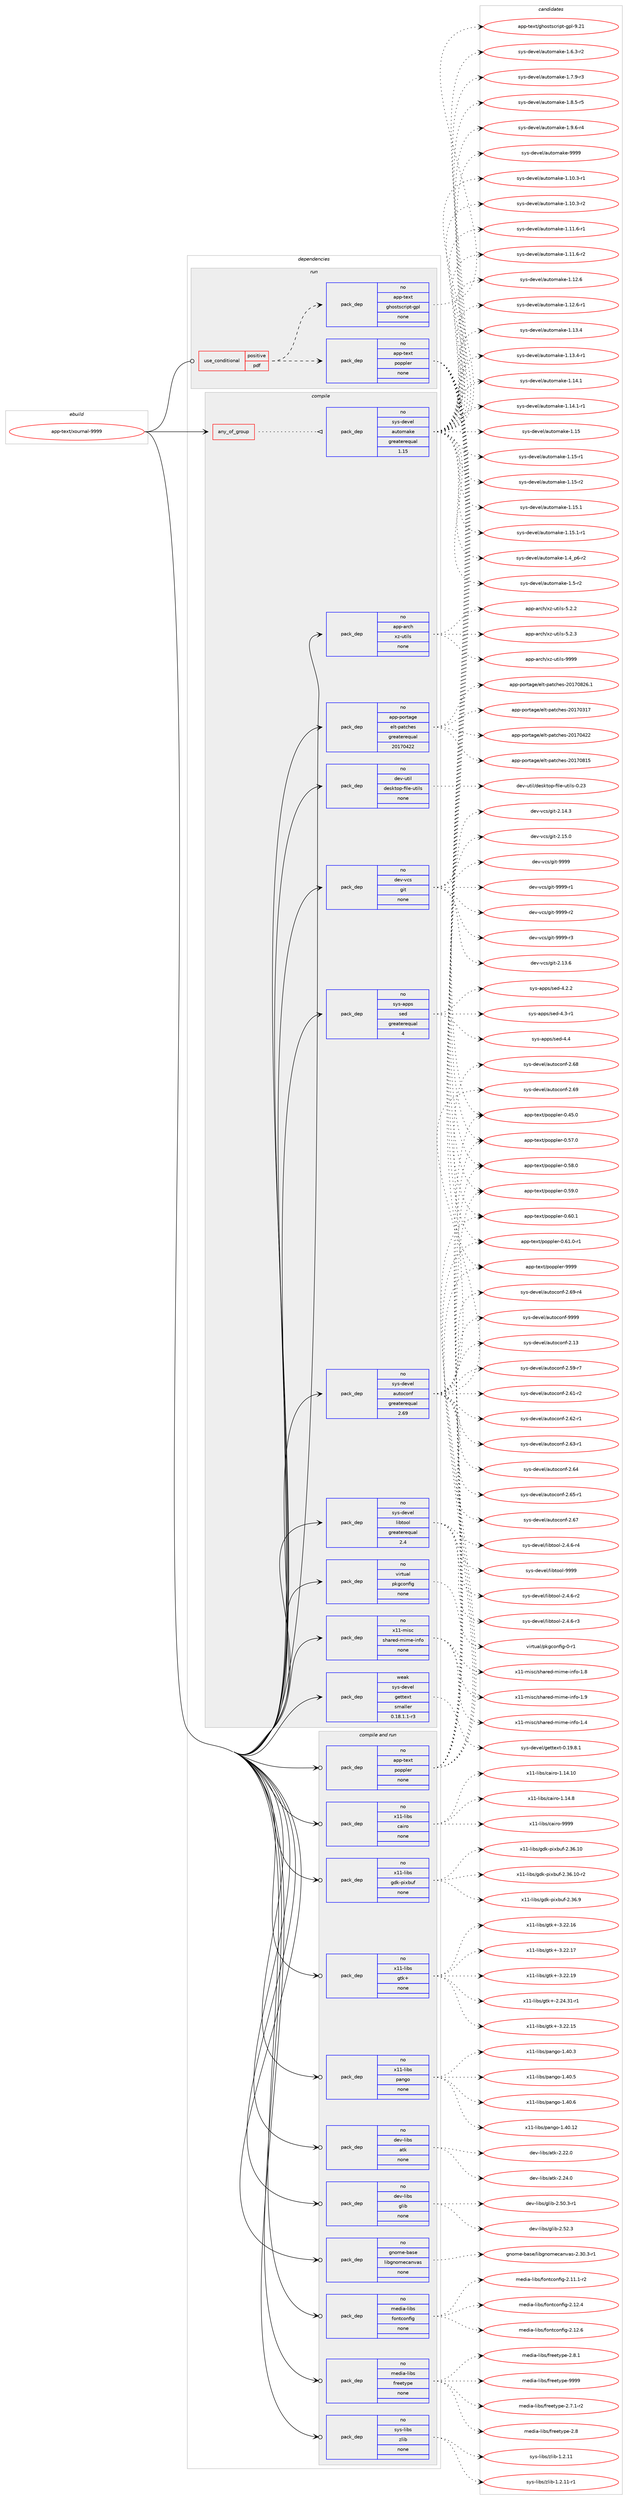 digraph prolog {

# *************
# Graph options
# *************

newrank=true;
concentrate=true;
compound=true;
graph [rankdir=LR,fontname=Helvetica,fontsize=10,ranksep=1.5];#, ranksep=2.5, nodesep=0.2];
edge  [arrowhead=vee];
node  [fontname=Helvetica,fontsize=10];

# **********
# The ebuild
# **********

subgraph cluster_leftcol {
color=gray;
rank=same;
label=<<i>ebuild</i>>;
id [label="app-text/xournal-9999", color=red, width=4, href="../app-text/xournal-9999.svg"];
}

# ****************
# The dependencies
# ****************

subgraph cluster_midcol {
color=gray;
label=<<i>dependencies</i>>;
subgraph cluster_compile {
fillcolor="#eeeeee";
style=filled;
label=<<i>compile</i>>;
subgraph any1130 {
dependency62411 [label=<<TABLE BORDER="0" CELLBORDER="1" CELLSPACING="0" CELLPADDING="4"><TR><TD CELLPADDING="10">any_of_group</TD></TR></TABLE>>, shape=none, color=red];subgraph pack45612 {
dependency62412 [label=<<TABLE BORDER="0" CELLBORDER="1" CELLSPACING="0" CELLPADDING="4" WIDTH="220"><TR><TD ROWSPAN="6" CELLPADDING="30">pack_dep</TD></TR><TR><TD WIDTH="110">no</TD></TR><TR><TD>sys-devel</TD></TR><TR><TD>automake</TD></TR><TR><TD>greaterequal</TD></TR><TR><TD>1.15</TD></TR></TABLE>>, shape=none, color=blue];
}
dependency62411:e -> dependency62412:w [weight=20,style="dotted",arrowhead="oinv"];
}
id:e -> dependency62411:w [weight=20,style="solid",arrowhead="vee"];
subgraph pack45613 {
dependency62413 [label=<<TABLE BORDER="0" CELLBORDER="1" CELLSPACING="0" CELLPADDING="4" WIDTH="220"><TR><TD ROWSPAN="6" CELLPADDING="30">pack_dep</TD></TR><TR><TD WIDTH="110">no</TD></TR><TR><TD>app-arch</TD></TR><TR><TD>xz-utils</TD></TR><TR><TD>none</TD></TR><TR><TD></TD></TR></TABLE>>, shape=none, color=blue];
}
id:e -> dependency62413:w [weight=20,style="solid",arrowhead="vee"];
subgraph pack45614 {
dependency62414 [label=<<TABLE BORDER="0" CELLBORDER="1" CELLSPACING="0" CELLPADDING="4" WIDTH="220"><TR><TD ROWSPAN="6" CELLPADDING="30">pack_dep</TD></TR><TR><TD WIDTH="110">no</TD></TR><TR><TD>app-portage</TD></TR><TR><TD>elt-patches</TD></TR><TR><TD>greaterequal</TD></TR><TR><TD>20170422</TD></TR></TABLE>>, shape=none, color=blue];
}
id:e -> dependency62414:w [weight=20,style="solid",arrowhead="vee"];
subgraph pack45615 {
dependency62415 [label=<<TABLE BORDER="0" CELLBORDER="1" CELLSPACING="0" CELLPADDING="4" WIDTH="220"><TR><TD ROWSPAN="6" CELLPADDING="30">pack_dep</TD></TR><TR><TD WIDTH="110">no</TD></TR><TR><TD>dev-util</TD></TR><TR><TD>desktop-file-utils</TD></TR><TR><TD>none</TD></TR><TR><TD></TD></TR></TABLE>>, shape=none, color=blue];
}
id:e -> dependency62415:w [weight=20,style="solid",arrowhead="vee"];
subgraph pack45616 {
dependency62416 [label=<<TABLE BORDER="0" CELLBORDER="1" CELLSPACING="0" CELLPADDING="4" WIDTH="220"><TR><TD ROWSPAN="6" CELLPADDING="30">pack_dep</TD></TR><TR><TD WIDTH="110">no</TD></TR><TR><TD>dev-vcs</TD></TR><TR><TD>git</TD></TR><TR><TD>none</TD></TR><TR><TD></TD></TR></TABLE>>, shape=none, color=blue];
}
id:e -> dependency62416:w [weight=20,style="solid",arrowhead="vee"];
subgraph pack45617 {
dependency62417 [label=<<TABLE BORDER="0" CELLBORDER="1" CELLSPACING="0" CELLPADDING="4" WIDTH="220"><TR><TD ROWSPAN="6" CELLPADDING="30">pack_dep</TD></TR><TR><TD WIDTH="110">no</TD></TR><TR><TD>sys-apps</TD></TR><TR><TD>sed</TD></TR><TR><TD>greaterequal</TD></TR><TR><TD>4</TD></TR></TABLE>>, shape=none, color=blue];
}
id:e -> dependency62417:w [weight=20,style="solid",arrowhead="vee"];
subgraph pack45618 {
dependency62418 [label=<<TABLE BORDER="0" CELLBORDER="1" CELLSPACING="0" CELLPADDING="4" WIDTH="220"><TR><TD ROWSPAN="6" CELLPADDING="30">pack_dep</TD></TR><TR><TD WIDTH="110">no</TD></TR><TR><TD>sys-devel</TD></TR><TR><TD>autoconf</TD></TR><TR><TD>greaterequal</TD></TR><TR><TD>2.69</TD></TR></TABLE>>, shape=none, color=blue];
}
id:e -> dependency62418:w [weight=20,style="solid",arrowhead="vee"];
subgraph pack45619 {
dependency62419 [label=<<TABLE BORDER="0" CELLBORDER="1" CELLSPACING="0" CELLPADDING="4" WIDTH="220"><TR><TD ROWSPAN="6" CELLPADDING="30">pack_dep</TD></TR><TR><TD WIDTH="110">no</TD></TR><TR><TD>sys-devel</TD></TR><TR><TD>libtool</TD></TR><TR><TD>greaterequal</TD></TR><TR><TD>2.4</TD></TR></TABLE>>, shape=none, color=blue];
}
id:e -> dependency62419:w [weight=20,style="solid",arrowhead="vee"];
subgraph pack45620 {
dependency62420 [label=<<TABLE BORDER="0" CELLBORDER="1" CELLSPACING="0" CELLPADDING="4" WIDTH="220"><TR><TD ROWSPAN="6" CELLPADDING="30">pack_dep</TD></TR><TR><TD WIDTH="110">no</TD></TR><TR><TD>virtual</TD></TR><TR><TD>pkgconfig</TD></TR><TR><TD>none</TD></TR><TR><TD></TD></TR></TABLE>>, shape=none, color=blue];
}
id:e -> dependency62420:w [weight=20,style="solid",arrowhead="vee"];
subgraph pack45621 {
dependency62421 [label=<<TABLE BORDER="0" CELLBORDER="1" CELLSPACING="0" CELLPADDING="4" WIDTH="220"><TR><TD ROWSPAN="6" CELLPADDING="30">pack_dep</TD></TR><TR><TD WIDTH="110">no</TD></TR><TR><TD>x11-misc</TD></TR><TR><TD>shared-mime-info</TD></TR><TR><TD>none</TD></TR><TR><TD></TD></TR></TABLE>>, shape=none, color=blue];
}
id:e -> dependency62421:w [weight=20,style="solid",arrowhead="vee"];
subgraph pack45622 {
dependency62422 [label=<<TABLE BORDER="0" CELLBORDER="1" CELLSPACING="0" CELLPADDING="4" WIDTH="220"><TR><TD ROWSPAN="6" CELLPADDING="30">pack_dep</TD></TR><TR><TD WIDTH="110">weak</TD></TR><TR><TD>sys-devel</TD></TR><TR><TD>gettext</TD></TR><TR><TD>smaller</TD></TR><TR><TD>0.18.1.1-r3</TD></TR></TABLE>>, shape=none, color=blue];
}
id:e -> dependency62422:w [weight=20,style="solid",arrowhead="vee"];
}
subgraph cluster_compileandrun {
fillcolor="#eeeeee";
style=filled;
label=<<i>compile and run</i>>;
subgraph pack45623 {
dependency62423 [label=<<TABLE BORDER="0" CELLBORDER="1" CELLSPACING="0" CELLPADDING="4" WIDTH="220"><TR><TD ROWSPAN="6" CELLPADDING="30">pack_dep</TD></TR><TR><TD WIDTH="110">no</TD></TR><TR><TD>app-text</TD></TR><TR><TD>poppler</TD></TR><TR><TD>none</TD></TR><TR><TD></TD></TR></TABLE>>, shape=none, color=blue];
}
id:e -> dependency62423:w [weight=20,style="solid",arrowhead="odotvee"];
subgraph pack45624 {
dependency62424 [label=<<TABLE BORDER="0" CELLBORDER="1" CELLSPACING="0" CELLPADDING="4" WIDTH="220"><TR><TD ROWSPAN="6" CELLPADDING="30">pack_dep</TD></TR><TR><TD WIDTH="110">no</TD></TR><TR><TD>dev-libs</TD></TR><TR><TD>atk</TD></TR><TR><TD>none</TD></TR><TR><TD></TD></TR></TABLE>>, shape=none, color=blue];
}
id:e -> dependency62424:w [weight=20,style="solid",arrowhead="odotvee"];
subgraph pack45625 {
dependency62425 [label=<<TABLE BORDER="0" CELLBORDER="1" CELLSPACING="0" CELLPADDING="4" WIDTH="220"><TR><TD ROWSPAN="6" CELLPADDING="30">pack_dep</TD></TR><TR><TD WIDTH="110">no</TD></TR><TR><TD>dev-libs</TD></TR><TR><TD>glib</TD></TR><TR><TD>none</TD></TR><TR><TD></TD></TR></TABLE>>, shape=none, color=blue];
}
id:e -> dependency62425:w [weight=20,style="solid",arrowhead="odotvee"];
subgraph pack45626 {
dependency62426 [label=<<TABLE BORDER="0" CELLBORDER="1" CELLSPACING="0" CELLPADDING="4" WIDTH="220"><TR><TD ROWSPAN="6" CELLPADDING="30">pack_dep</TD></TR><TR><TD WIDTH="110">no</TD></TR><TR><TD>gnome-base</TD></TR><TR><TD>libgnomecanvas</TD></TR><TR><TD>none</TD></TR><TR><TD></TD></TR></TABLE>>, shape=none, color=blue];
}
id:e -> dependency62426:w [weight=20,style="solid",arrowhead="odotvee"];
subgraph pack45627 {
dependency62427 [label=<<TABLE BORDER="0" CELLBORDER="1" CELLSPACING="0" CELLPADDING="4" WIDTH="220"><TR><TD ROWSPAN="6" CELLPADDING="30">pack_dep</TD></TR><TR><TD WIDTH="110">no</TD></TR><TR><TD>media-libs</TD></TR><TR><TD>fontconfig</TD></TR><TR><TD>none</TD></TR><TR><TD></TD></TR></TABLE>>, shape=none, color=blue];
}
id:e -> dependency62427:w [weight=20,style="solid",arrowhead="odotvee"];
subgraph pack45628 {
dependency62428 [label=<<TABLE BORDER="0" CELLBORDER="1" CELLSPACING="0" CELLPADDING="4" WIDTH="220"><TR><TD ROWSPAN="6" CELLPADDING="30">pack_dep</TD></TR><TR><TD WIDTH="110">no</TD></TR><TR><TD>media-libs</TD></TR><TR><TD>freetype</TD></TR><TR><TD>none</TD></TR><TR><TD></TD></TR></TABLE>>, shape=none, color=blue];
}
id:e -> dependency62428:w [weight=20,style="solid",arrowhead="odotvee"];
subgraph pack45629 {
dependency62429 [label=<<TABLE BORDER="0" CELLBORDER="1" CELLSPACING="0" CELLPADDING="4" WIDTH="220"><TR><TD ROWSPAN="6" CELLPADDING="30">pack_dep</TD></TR><TR><TD WIDTH="110">no</TD></TR><TR><TD>sys-libs</TD></TR><TR><TD>zlib</TD></TR><TR><TD>none</TD></TR><TR><TD></TD></TR></TABLE>>, shape=none, color=blue];
}
id:e -> dependency62429:w [weight=20,style="solid",arrowhead="odotvee"];
subgraph pack45630 {
dependency62430 [label=<<TABLE BORDER="0" CELLBORDER="1" CELLSPACING="0" CELLPADDING="4" WIDTH="220"><TR><TD ROWSPAN="6" CELLPADDING="30">pack_dep</TD></TR><TR><TD WIDTH="110">no</TD></TR><TR><TD>x11-libs</TD></TR><TR><TD>cairo</TD></TR><TR><TD>none</TD></TR><TR><TD></TD></TR></TABLE>>, shape=none, color=blue];
}
id:e -> dependency62430:w [weight=20,style="solid",arrowhead="odotvee"];
subgraph pack45631 {
dependency62431 [label=<<TABLE BORDER="0" CELLBORDER="1" CELLSPACING="0" CELLPADDING="4" WIDTH="220"><TR><TD ROWSPAN="6" CELLPADDING="30">pack_dep</TD></TR><TR><TD WIDTH="110">no</TD></TR><TR><TD>x11-libs</TD></TR><TR><TD>gdk-pixbuf</TD></TR><TR><TD>none</TD></TR><TR><TD></TD></TR></TABLE>>, shape=none, color=blue];
}
id:e -> dependency62431:w [weight=20,style="solid",arrowhead="odotvee"];
subgraph pack45632 {
dependency62432 [label=<<TABLE BORDER="0" CELLBORDER="1" CELLSPACING="0" CELLPADDING="4" WIDTH="220"><TR><TD ROWSPAN="6" CELLPADDING="30">pack_dep</TD></TR><TR><TD WIDTH="110">no</TD></TR><TR><TD>x11-libs</TD></TR><TR><TD>gtk+</TD></TR><TR><TD>none</TD></TR><TR><TD></TD></TR></TABLE>>, shape=none, color=blue];
}
id:e -> dependency62432:w [weight=20,style="solid",arrowhead="odotvee"];
subgraph pack45633 {
dependency62433 [label=<<TABLE BORDER="0" CELLBORDER="1" CELLSPACING="0" CELLPADDING="4" WIDTH="220"><TR><TD ROWSPAN="6" CELLPADDING="30">pack_dep</TD></TR><TR><TD WIDTH="110">no</TD></TR><TR><TD>x11-libs</TD></TR><TR><TD>pango</TD></TR><TR><TD>none</TD></TR><TR><TD></TD></TR></TABLE>>, shape=none, color=blue];
}
id:e -> dependency62433:w [weight=20,style="solid",arrowhead="odotvee"];
}
subgraph cluster_run {
fillcolor="#eeeeee";
style=filled;
label=<<i>run</i>>;
subgraph cond15641 {
dependency62434 [label=<<TABLE BORDER="0" CELLBORDER="1" CELLSPACING="0" CELLPADDING="4"><TR><TD ROWSPAN="3" CELLPADDING="10">use_conditional</TD></TR><TR><TD>positive</TD></TR><TR><TD>pdf</TD></TR></TABLE>>, shape=none, color=red];
subgraph pack45634 {
dependency62435 [label=<<TABLE BORDER="0" CELLBORDER="1" CELLSPACING="0" CELLPADDING="4" WIDTH="220"><TR><TD ROWSPAN="6" CELLPADDING="30">pack_dep</TD></TR><TR><TD WIDTH="110">no</TD></TR><TR><TD>app-text</TD></TR><TR><TD>poppler</TD></TR><TR><TD>none</TD></TR><TR><TD></TD></TR></TABLE>>, shape=none, color=blue];
}
dependency62434:e -> dependency62435:w [weight=20,style="dashed",arrowhead="vee"];
subgraph pack45635 {
dependency62436 [label=<<TABLE BORDER="0" CELLBORDER="1" CELLSPACING="0" CELLPADDING="4" WIDTH="220"><TR><TD ROWSPAN="6" CELLPADDING="30">pack_dep</TD></TR><TR><TD WIDTH="110">no</TD></TR><TR><TD>app-text</TD></TR><TR><TD>ghostscript-gpl</TD></TR><TR><TD>none</TD></TR><TR><TD></TD></TR></TABLE>>, shape=none, color=blue];
}
dependency62434:e -> dependency62436:w [weight=20,style="dashed",arrowhead="vee"];
}
id:e -> dependency62434:w [weight=20,style="solid",arrowhead="odot"];
}
}

# **************
# The candidates
# **************

subgraph cluster_choices {
rank=same;
color=gray;
label=<<i>candidates</i>>;

subgraph choice45612 {
color=black;
nodesep=1;
choice11512111545100101118101108479711711611110997107101454946494846514511449 [label="sys-devel/automake-1.10.3-r1", color=red, width=4,href="../sys-devel/automake-1.10.3-r1.svg"];
choice11512111545100101118101108479711711611110997107101454946494846514511450 [label="sys-devel/automake-1.10.3-r2", color=red, width=4,href="../sys-devel/automake-1.10.3-r2.svg"];
choice11512111545100101118101108479711711611110997107101454946494946544511449 [label="sys-devel/automake-1.11.6-r1", color=red, width=4,href="../sys-devel/automake-1.11.6-r1.svg"];
choice11512111545100101118101108479711711611110997107101454946494946544511450 [label="sys-devel/automake-1.11.6-r2", color=red, width=4,href="../sys-devel/automake-1.11.6-r2.svg"];
choice1151211154510010111810110847971171161111099710710145494649504654 [label="sys-devel/automake-1.12.6", color=red, width=4,href="../sys-devel/automake-1.12.6.svg"];
choice11512111545100101118101108479711711611110997107101454946495046544511449 [label="sys-devel/automake-1.12.6-r1", color=red, width=4,href="../sys-devel/automake-1.12.6-r1.svg"];
choice1151211154510010111810110847971171161111099710710145494649514652 [label="sys-devel/automake-1.13.4", color=red, width=4,href="../sys-devel/automake-1.13.4.svg"];
choice11512111545100101118101108479711711611110997107101454946495146524511449 [label="sys-devel/automake-1.13.4-r1", color=red, width=4,href="../sys-devel/automake-1.13.4-r1.svg"];
choice1151211154510010111810110847971171161111099710710145494649524649 [label="sys-devel/automake-1.14.1", color=red, width=4,href="../sys-devel/automake-1.14.1.svg"];
choice11512111545100101118101108479711711611110997107101454946495246494511449 [label="sys-devel/automake-1.14.1-r1", color=red, width=4,href="../sys-devel/automake-1.14.1-r1.svg"];
choice115121115451001011181011084797117116111109971071014549464953 [label="sys-devel/automake-1.15", color=red, width=4,href="../sys-devel/automake-1.15.svg"];
choice1151211154510010111810110847971171161111099710710145494649534511449 [label="sys-devel/automake-1.15-r1", color=red, width=4,href="../sys-devel/automake-1.15-r1.svg"];
choice1151211154510010111810110847971171161111099710710145494649534511450 [label="sys-devel/automake-1.15-r2", color=red, width=4,href="../sys-devel/automake-1.15-r2.svg"];
choice1151211154510010111810110847971171161111099710710145494649534649 [label="sys-devel/automake-1.15.1", color=red, width=4,href="../sys-devel/automake-1.15.1.svg"];
choice11512111545100101118101108479711711611110997107101454946495346494511449 [label="sys-devel/automake-1.15.1-r1", color=red, width=4,href="../sys-devel/automake-1.15.1-r1.svg"];
choice115121115451001011181011084797117116111109971071014549465295112544511450 [label="sys-devel/automake-1.4_p6-r2", color=red, width=4,href="../sys-devel/automake-1.4_p6-r2.svg"];
choice11512111545100101118101108479711711611110997107101454946534511450 [label="sys-devel/automake-1.5-r2", color=red, width=4,href="../sys-devel/automake-1.5-r2.svg"];
choice115121115451001011181011084797117116111109971071014549465446514511450 [label="sys-devel/automake-1.6.3-r2", color=red, width=4,href="../sys-devel/automake-1.6.3-r2.svg"];
choice115121115451001011181011084797117116111109971071014549465546574511451 [label="sys-devel/automake-1.7.9-r3", color=red, width=4,href="../sys-devel/automake-1.7.9-r3.svg"];
choice115121115451001011181011084797117116111109971071014549465646534511453 [label="sys-devel/automake-1.8.5-r5", color=red, width=4,href="../sys-devel/automake-1.8.5-r5.svg"];
choice115121115451001011181011084797117116111109971071014549465746544511452 [label="sys-devel/automake-1.9.6-r4", color=red, width=4,href="../sys-devel/automake-1.9.6-r4.svg"];
choice115121115451001011181011084797117116111109971071014557575757 [label="sys-devel/automake-9999", color=red, width=4,href="../sys-devel/automake-9999.svg"];
dependency62412:e -> choice11512111545100101118101108479711711611110997107101454946494846514511449:w [style=dotted,weight="100"];
dependency62412:e -> choice11512111545100101118101108479711711611110997107101454946494846514511450:w [style=dotted,weight="100"];
dependency62412:e -> choice11512111545100101118101108479711711611110997107101454946494946544511449:w [style=dotted,weight="100"];
dependency62412:e -> choice11512111545100101118101108479711711611110997107101454946494946544511450:w [style=dotted,weight="100"];
dependency62412:e -> choice1151211154510010111810110847971171161111099710710145494649504654:w [style=dotted,weight="100"];
dependency62412:e -> choice11512111545100101118101108479711711611110997107101454946495046544511449:w [style=dotted,weight="100"];
dependency62412:e -> choice1151211154510010111810110847971171161111099710710145494649514652:w [style=dotted,weight="100"];
dependency62412:e -> choice11512111545100101118101108479711711611110997107101454946495146524511449:w [style=dotted,weight="100"];
dependency62412:e -> choice1151211154510010111810110847971171161111099710710145494649524649:w [style=dotted,weight="100"];
dependency62412:e -> choice11512111545100101118101108479711711611110997107101454946495246494511449:w [style=dotted,weight="100"];
dependency62412:e -> choice115121115451001011181011084797117116111109971071014549464953:w [style=dotted,weight="100"];
dependency62412:e -> choice1151211154510010111810110847971171161111099710710145494649534511449:w [style=dotted,weight="100"];
dependency62412:e -> choice1151211154510010111810110847971171161111099710710145494649534511450:w [style=dotted,weight="100"];
dependency62412:e -> choice1151211154510010111810110847971171161111099710710145494649534649:w [style=dotted,weight="100"];
dependency62412:e -> choice11512111545100101118101108479711711611110997107101454946495346494511449:w [style=dotted,weight="100"];
dependency62412:e -> choice115121115451001011181011084797117116111109971071014549465295112544511450:w [style=dotted,weight="100"];
dependency62412:e -> choice11512111545100101118101108479711711611110997107101454946534511450:w [style=dotted,weight="100"];
dependency62412:e -> choice115121115451001011181011084797117116111109971071014549465446514511450:w [style=dotted,weight="100"];
dependency62412:e -> choice115121115451001011181011084797117116111109971071014549465546574511451:w [style=dotted,weight="100"];
dependency62412:e -> choice115121115451001011181011084797117116111109971071014549465646534511453:w [style=dotted,weight="100"];
dependency62412:e -> choice115121115451001011181011084797117116111109971071014549465746544511452:w [style=dotted,weight="100"];
dependency62412:e -> choice115121115451001011181011084797117116111109971071014557575757:w [style=dotted,weight="100"];
}
subgraph choice45613 {
color=black;
nodesep=1;
choice971121124597114991044712012245117116105108115455346504650 [label="app-arch/xz-utils-5.2.2", color=red, width=4,href="../app-arch/xz-utils-5.2.2.svg"];
choice971121124597114991044712012245117116105108115455346504651 [label="app-arch/xz-utils-5.2.3", color=red, width=4,href="../app-arch/xz-utils-5.2.3.svg"];
choice9711211245971149910447120122451171161051081154557575757 [label="app-arch/xz-utils-9999", color=red, width=4,href="../app-arch/xz-utils-9999.svg"];
dependency62413:e -> choice971121124597114991044712012245117116105108115455346504650:w [style=dotted,weight="100"];
dependency62413:e -> choice971121124597114991044712012245117116105108115455346504651:w [style=dotted,weight="100"];
dependency62413:e -> choice9711211245971149910447120122451171161051081154557575757:w [style=dotted,weight="100"];
}
subgraph choice45614 {
color=black;
nodesep=1;
choice97112112451121111141169710310147101108116451129711699104101115455048495548514955 [label="app-portage/elt-patches-20170317", color=red, width=4,href="../app-portage/elt-patches-20170317.svg"];
choice97112112451121111141169710310147101108116451129711699104101115455048495548525050 [label="app-portage/elt-patches-20170422", color=red, width=4,href="../app-portage/elt-patches-20170422.svg"];
choice97112112451121111141169710310147101108116451129711699104101115455048495548564953 [label="app-portage/elt-patches-20170815", color=red, width=4,href="../app-portage/elt-patches-20170815.svg"];
choice971121124511211111411697103101471011081164511297116991041011154550484955485650544649 [label="app-portage/elt-patches-20170826.1", color=red, width=4,href="../app-portage/elt-patches-20170826.1.svg"];
dependency62414:e -> choice97112112451121111141169710310147101108116451129711699104101115455048495548514955:w [style=dotted,weight="100"];
dependency62414:e -> choice97112112451121111141169710310147101108116451129711699104101115455048495548525050:w [style=dotted,weight="100"];
dependency62414:e -> choice97112112451121111141169710310147101108116451129711699104101115455048495548564953:w [style=dotted,weight="100"];
dependency62414:e -> choice971121124511211111411697103101471011081164511297116991041011154550484955485650544649:w [style=dotted,weight="100"];
}
subgraph choice45615 {
color=black;
nodesep=1;
choice100101118451171161051084710010111510711611111245102105108101451171161051081154548465051 [label="dev-util/desktop-file-utils-0.23", color=red, width=4,href="../dev-util/desktop-file-utils-0.23.svg"];
dependency62415:e -> choice100101118451171161051084710010111510711611111245102105108101451171161051081154548465051:w [style=dotted,weight="100"];
}
subgraph choice45616 {
color=black;
nodesep=1;
choice10010111845118991154710310511645504649514654 [label="dev-vcs/git-2.13.6", color=red, width=4,href="../dev-vcs/git-2.13.6.svg"];
choice10010111845118991154710310511645504649524651 [label="dev-vcs/git-2.14.3", color=red, width=4,href="../dev-vcs/git-2.14.3.svg"];
choice10010111845118991154710310511645504649534648 [label="dev-vcs/git-2.15.0", color=red, width=4,href="../dev-vcs/git-2.15.0.svg"];
choice1001011184511899115471031051164557575757 [label="dev-vcs/git-9999", color=red, width=4,href="../dev-vcs/git-9999.svg"];
choice10010111845118991154710310511645575757574511449 [label="dev-vcs/git-9999-r1", color=red, width=4,href="../dev-vcs/git-9999-r1.svg"];
choice10010111845118991154710310511645575757574511450 [label="dev-vcs/git-9999-r2", color=red, width=4,href="../dev-vcs/git-9999-r2.svg"];
choice10010111845118991154710310511645575757574511451 [label="dev-vcs/git-9999-r3", color=red, width=4,href="../dev-vcs/git-9999-r3.svg"];
dependency62416:e -> choice10010111845118991154710310511645504649514654:w [style=dotted,weight="100"];
dependency62416:e -> choice10010111845118991154710310511645504649524651:w [style=dotted,weight="100"];
dependency62416:e -> choice10010111845118991154710310511645504649534648:w [style=dotted,weight="100"];
dependency62416:e -> choice1001011184511899115471031051164557575757:w [style=dotted,weight="100"];
dependency62416:e -> choice10010111845118991154710310511645575757574511449:w [style=dotted,weight="100"];
dependency62416:e -> choice10010111845118991154710310511645575757574511450:w [style=dotted,weight="100"];
dependency62416:e -> choice10010111845118991154710310511645575757574511451:w [style=dotted,weight="100"];
}
subgraph choice45617 {
color=black;
nodesep=1;
choice115121115459711211211547115101100455246504650 [label="sys-apps/sed-4.2.2", color=red, width=4,href="../sys-apps/sed-4.2.2.svg"];
choice115121115459711211211547115101100455246514511449 [label="sys-apps/sed-4.3-r1", color=red, width=4,href="../sys-apps/sed-4.3-r1.svg"];
choice11512111545971121121154711510110045524652 [label="sys-apps/sed-4.4", color=red, width=4,href="../sys-apps/sed-4.4.svg"];
dependency62417:e -> choice115121115459711211211547115101100455246504650:w [style=dotted,weight="100"];
dependency62417:e -> choice115121115459711211211547115101100455246514511449:w [style=dotted,weight="100"];
dependency62417:e -> choice11512111545971121121154711510110045524652:w [style=dotted,weight="100"];
}
subgraph choice45618 {
color=black;
nodesep=1;
choice115121115451001011181011084797117116111991111101024550464951 [label="sys-devel/autoconf-2.13", color=red, width=4,href="../sys-devel/autoconf-2.13.svg"];
choice1151211154510010111810110847971171161119911111010245504653574511455 [label="sys-devel/autoconf-2.59-r7", color=red, width=4,href="../sys-devel/autoconf-2.59-r7.svg"];
choice1151211154510010111810110847971171161119911111010245504654494511450 [label="sys-devel/autoconf-2.61-r2", color=red, width=4,href="../sys-devel/autoconf-2.61-r2.svg"];
choice1151211154510010111810110847971171161119911111010245504654504511449 [label="sys-devel/autoconf-2.62-r1", color=red, width=4,href="../sys-devel/autoconf-2.62-r1.svg"];
choice1151211154510010111810110847971171161119911111010245504654514511449 [label="sys-devel/autoconf-2.63-r1", color=red, width=4,href="../sys-devel/autoconf-2.63-r1.svg"];
choice115121115451001011181011084797117116111991111101024550465452 [label="sys-devel/autoconf-2.64", color=red, width=4,href="../sys-devel/autoconf-2.64.svg"];
choice1151211154510010111810110847971171161119911111010245504654534511449 [label="sys-devel/autoconf-2.65-r1", color=red, width=4,href="../sys-devel/autoconf-2.65-r1.svg"];
choice115121115451001011181011084797117116111991111101024550465455 [label="sys-devel/autoconf-2.67", color=red, width=4,href="../sys-devel/autoconf-2.67.svg"];
choice115121115451001011181011084797117116111991111101024550465456 [label="sys-devel/autoconf-2.68", color=red, width=4,href="../sys-devel/autoconf-2.68.svg"];
choice115121115451001011181011084797117116111991111101024550465457 [label="sys-devel/autoconf-2.69", color=red, width=4,href="../sys-devel/autoconf-2.69.svg"];
choice1151211154510010111810110847971171161119911111010245504654574511452 [label="sys-devel/autoconf-2.69-r4", color=red, width=4,href="../sys-devel/autoconf-2.69-r4.svg"];
choice115121115451001011181011084797117116111991111101024557575757 [label="sys-devel/autoconf-9999", color=red, width=4,href="../sys-devel/autoconf-9999.svg"];
dependency62418:e -> choice115121115451001011181011084797117116111991111101024550464951:w [style=dotted,weight="100"];
dependency62418:e -> choice1151211154510010111810110847971171161119911111010245504653574511455:w [style=dotted,weight="100"];
dependency62418:e -> choice1151211154510010111810110847971171161119911111010245504654494511450:w [style=dotted,weight="100"];
dependency62418:e -> choice1151211154510010111810110847971171161119911111010245504654504511449:w [style=dotted,weight="100"];
dependency62418:e -> choice1151211154510010111810110847971171161119911111010245504654514511449:w [style=dotted,weight="100"];
dependency62418:e -> choice115121115451001011181011084797117116111991111101024550465452:w [style=dotted,weight="100"];
dependency62418:e -> choice1151211154510010111810110847971171161119911111010245504654534511449:w [style=dotted,weight="100"];
dependency62418:e -> choice115121115451001011181011084797117116111991111101024550465455:w [style=dotted,weight="100"];
dependency62418:e -> choice115121115451001011181011084797117116111991111101024550465456:w [style=dotted,weight="100"];
dependency62418:e -> choice115121115451001011181011084797117116111991111101024550465457:w [style=dotted,weight="100"];
dependency62418:e -> choice1151211154510010111810110847971171161119911111010245504654574511452:w [style=dotted,weight="100"];
dependency62418:e -> choice115121115451001011181011084797117116111991111101024557575757:w [style=dotted,weight="100"];
}
subgraph choice45619 {
color=black;
nodesep=1;
choice1151211154510010111810110847108105981161111111084550465246544511450 [label="sys-devel/libtool-2.4.6-r2", color=red, width=4,href="../sys-devel/libtool-2.4.6-r2.svg"];
choice1151211154510010111810110847108105981161111111084550465246544511451 [label="sys-devel/libtool-2.4.6-r3", color=red, width=4,href="../sys-devel/libtool-2.4.6-r3.svg"];
choice1151211154510010111810110847108105981161111111084550465246544511452 [label="sys-devel/libtool-2.4.6-r4", color=red, width=4,href="../sys-devel/libtool-2.4.6-r4.svg"];
choice1151211154510010111810110847108105981161111111084557575757 [label="sys-devel/libtool-9999", color=red, width=4,href="../sys-devel/libtool-9999.svg"];
dependency62419:e -> choice1151211154510010111810110847108105981161111111084550465246544511450:w [style=dotted,weight="100"];
dependency62419:e -> choice1151211154510010111810110847108105981161111111084550465246544511451:w [style=dotted,weight="100"];
dependency62419:e -> choice1151211154510010111810110847108105981161111111084550465246544511452:w [style=dotted,weight="100"];
dependency62419:e -> choice1151211154510010111810110847108105981161111111084557575757:w [style=dotted,weight="100"];
}
subgraph choice45620 {
color=black;
nodesep=1;
choice11810511411611797108471121071039911111010210510345484511449 [label="virtual/pkgconfig-0-r1", color=red, width=4,href="../virtual/pkgconfig-0-r1.svg"];
dependency62420:e -> choice11810511411611797108471121071039911111010210510345484511449:w [style=dotted,weight="100"];
}
subgraph choice45621 {
color=black;
nodesep=1;
choice120494945109105115994711510497114101100451091051091014510511010211145494652 [label="x11-misc/shared-mime-info-1.4", color=red, width=4,href="../x11-misc/shared-mime-info-1.4.svg"];
choice120494945109105115994711510497114101100451091051091014510511010211145494656 [label="x11-misc/shared-mime-info-1.8", color=red, width=4,href="../x11-misc/shared-mime-info-1.8.svg"];
choice120494945109105115994711510497114101100451091051091014510511010211145494657 [label="x11-misc/shared-mime-info-1.9", color=red, width=4,href="../x11-misc/shared-mime-info-1.9.svg"];
dependency62421:e -> choice120494945109105115994711510497114101100451091051091014510511010211145494652:w [style=dotted,weight="100"];
dependency62421:e -> choice120494945109105115994711510497114101100451091051091014510511010211145494656:w [style=dotted,weight="100"];
dependency62421:e -> choice120494945109105115994711510497114101100451091051091014510511010211145494657:w [style=dotted,weight="100"];
}
subgraph choice45622 {
color=black;
nodesep=1;
choice1151211154510010111810110847103101116116101120116454846495746564649 [label="sys-devel/gettext-0.19.8.1", color=red, width=4,href="../sys-devel/gettext-0.19.8.1.svg"];
dependency62422:e -> choice1151211154510010111810110847103101116116101120116454846495746564649:w [style=dotted,weight="100"];
}
subgraph choice45623 {
color=black;
nodesep=1;
choice97112112451161011201164711211111211210810111445484652534648 [label="app-text/poppler-0.45.0", color=red, width=4,href="../app-text/poppler-0.45.0.svg"];
choice97112112451161011201164711211111211210810111445484653554648 [label="app-text/poppler-0.57.0", color=red, width=4,href="../app-text/poppler-0.57.0.svg"];
choice97112112451161011201164711211111211210810111445484653564648 [label="app-text/poppler-0.58.0", color=red, width=4,href="../app-text/poppler-0.58.0.svg"];
choice97112112451161011201164711211111211210810111445484653574648 [label="app-text/poppler-0.59.0", color=red, width=4,href="../app-text/poppler-0.59.0.svg"];
choice97112112451161011201164711211111211210810111445484654484649 [label="app-text/poppler-0.60.1", color=red, width=4,href="../app-text/poppler-0.60.1.svg"];
choice971121124511610112011647112111112112108101114454846544946484511449 [label="app-text/poppler-0.61.0-r1", color=red, width=4,href="../app-text/poppler-0.61.0-r1.svg"];
choice9711211245116101120116471121111121121081011144557575757 [label="app-text/poppler-9999", color=red, width=4,href="../app-text/poppler-9999.svg"];
dependency62423:e -> choice97112112451161011201164711211111211210810111445484652534648:w [style=dotted,weight="100"];
dependency62423:e -> choice97112112451161011201164711211111211210810111445484653554648:w [style=dotted,weight="100"];
dependency62423:e -> choice97112112451161011201164711211111211210810111445484653564648:w [style=dotted,weight="100"];
dependency62423:e -> choice97112112451161011201164711211111211210810111445484653574648:w [style=dotted,weight="100"];
dependency62423:e -> choice97112112451161011201164711211111211210810111445484654484649:w [style=dotted,weight="100"];
dependency62423:e -> choice971121124511610112011647112111112112108101114454846544946484511449:w [style=dotted,weight="100"];
dependency62423:e -> choice9711211245116101120116471121111121121081011144557575757:w [style=dotted,weight="100"];
}
subgraph choice45624 {
color=black;
nodesep=1;
choice1001011184510810598115479711610745504650504648 [label="dev-libs/atk-2.22.0", color=red, width=4,href="../dev-libs/atk-2.22.0.svg"];
choice1001011184510810598115479711610745504650524648 [label="dev-libs/atk-2.24.0", color=red, width=4,href="../dev-libs/atk-2.24.0.svg"];
dependency62424:e -> choice1001011184510810598115479711610745504650504648:w [style=dotted,weight="100"];
dependency62424:e -> choice1001011184510810598115479711610745504650524648:w [style=dotted,weight="100"];
}
subgraph choice45625 {
color=black;
nodesep=1;
choice10010111845108105981154710310810598455046534846514511449 [label="dev-libs/glib-2.50.3-r1", color=red, width=4,href="../dev-libs/glib-2.50.3-r1.svg"];
choice1001011184510810598115471031081059845504653504651 [label="dev-libs/glib-2.52.3", color=red, width=4,href="../dev-libs/glib-2.52.3.svg"];
dependency62425:e -> choice10010111845108105981154710310810598455046534846514511449:w [style=dotted,weight="100"];
dependency62425:e -> choice1001011184510810598115471031081059845504653504651:w [style=dotted,weight="100"];
}
subgraph choice45626 {
color=black;
nodesep=1;
choice1031101111091014598971151014710810598103110111109101999711011897115455046514846514511449 [label="gnome-base/libgnomecanvas-2.30.3-r1", color=red, width=4,href="../gnome-base/libgnomecanvas-2.30.3-r1.svg"];
dependency62426:e -> choice1031101111091014598971151014710810598103110111109101999711011897115455046514846514511449:w [style=dotted,weight="100"];
}
subgraph choice45627 {
color=black;
nodesep=1;
choice1091011001059745108105981154710211111011699111110102105103455046494946494511450 [label="media-libs/fontconfig-2.11.1-r2", color=red, width=4,href="../media-libs/fontconfig-2.11.1-r2.svg"];
choice109101100105974510810598115471021111101169911111010210510345504649504652 [label="media-libs/fontconfig-2.12.4", color=red, width=4,href="../media-libs/fontconfig-2.12.4.svg"];
choice109101100105974510810598115471021111101169911111010210510345504649504654 [label="media-libs/fontconfig-2.12.6", color=red, width=4,href="../media-libs/fontconfig-2.12.6.svg"];
dependency62427:e -> choice1091011001059745108105981154710211111011699111110102105103455046494946494511450:w [style=dotted,weight="100"];
dependency62427:e -> choice109101100105974510810598115471021111101169911111010210510345504649504652:w [style=dotted,weight="100"];
dependency62427:e -> choice109101100105974510810598115471021111101169911111010210510345504649504654:w [style=dotted,weight="100"];
}
subgraph choice45628 {
color=black;
nodesep=1;
choice109101100105974510810598115471021141011011161211121014550465546494511450 [label="media-libs/freetype-2.7.1-r2", color=red, width=4,href="../media-libs/freetype-2.7.1-r2.svg"];
choice1091011001059745108105981154710211410110111612111210145504656 [label="media-libs/freetype-2.8", color=red, width=4,href="../media-libs/freetype-2.8.svg"];
choice10910110010597451081059811547102114101101116121112101455046564649 [label="media-libs/freetype-2.8.1", color=red, width=4,href="../media-libs/freetype-2.8.1.svg"];
choice109101100105974510810598115471021141011011161211121014557575757 [label="media-libs/freetype-9999", color=red, width=4,href="../media-libs/freetype-9999.svg"];
dependency62428:e -> choice109101100105974510810598115471021141011011161211121014550465546494511450:w [style=dotted,weight="100"];
dependency62428:e -> choice1091011001059745108105981154710211410110111612111210145504656:w [style=dotted,weight="100"];
dependency62428:e -> choice10910110010597451081059811547102114101101116121112101455046564649:w [style=dotted,weight="100"];
dependency62428:e -> choice109101100105974510810598115471021141011011161211121014557575757:w [style=dotted,weight="100"];
}
subgraph choice45629 {
color=black;
nodesep=1;
choice1151211154510810598115471221081059845494650464949 [label="sys-libs/zlib-1.2.11", color=red, width=4,href="../sys-libs/zlib-1.2.11.svg"];
choice11512111545108105981154712210810598454946504649494511449 [label="sys-libs/zlib-1.2.11-r1", color=red, width=4,href="../sys-libs/zlib-1.2.11-r1.svg"];
dependency62429:e -> choice1151211154510810598115471221081059845494650464949:w [style=dotted,weight="100"];
dependency62429:e -> choice11512111545108105981154712210810598454946504649494511449:w [style=dotted,weight="100"];
}
subgraph choice45630 {
color=black;
nodesep=1;
choice120494945108105981154799971051141114549464952464948 [label="x11-libs/cairo-1.14.10", color=red, width=4,href="../x11-libs/cairo-1.14.10.svg"];
choice1204949451081059811547999710511411145494649524656 [label="x11-libs/cairo-1.14.8", color=red, width=4,href="../x11-libs/cairo-1.14.8.svg"];
choice120494945108105981154799971051141114557575757 [label="x11-libs/cairo-9999", color=red, width=4,href="../x11-libs/cairo-9999.svg"];
dependency62430:e -> choice120494945108105981154799971051141114549464952464948:w [style=dotted,weight="100"];
dependency62430:e -> choice1204949451081059811547999710511411145494649524656:w [style=dotted,weight="100"];
dependency62430:e -> choice120494945108105981154799971051141114557575757:w [style=dotted,weight="100"];
}
subgraph choice45631 {
color=black;
nodesep=1;
choice120494945108105981154710310010745112105120981171024550465154464948 [label="x11-libs/gdk-pixbuf-2.36.10", color=red, width=4,href="../x11-libs/gdk-pixbuf-2.36.10.svg"];
choice1204949451081059811547103100107451121051209811710245504651544649484511450 [label="x11-libs/gdk-pixbuf-2.36.10-r2", color=red, width=4,href="../x11-libs/gdk-pixbuf-2.36.10-r2.svg"];
choice1204949451081059811547103100107451121051209811710245504651544657 [label="x11-libs/gdk-pixbuf-2.36.9", color=red, width=4,href="../x11-libs/gdk-pixbuf-2.36.9.svg"];
dependency62431:e -> choice120494945108105981154710310010745112105120981171024550465154464948:w [style=dotted,weight="100"];
dependency62431:e -> choice1204949451081059811547103100107451121051209811710245504651544649484511450:w [style=dotted,weight="100"];
dependency62431:e -> choice1204949451081059811547103100107451121051209811710245504651544657:w [style=dotted,weight="100"];
}
subgraph choice45632 {
color=black;
nodesep=1;
choice12049494510810598115471031161074345504650524651494511449 [label="x11-libs/gtk+-2.24.31-r1", color=red, width=4,href="../x11-libs/gtk+-2.24.31-r1.svg"];
choice1204949451081059811547103116107434551465050464953 [label="x11-libs/gtk+-3.22.15", color=red, width=4,href="../x11-libs/gtk+-3.22.15.svg"];
choice1204949451081059811547103116107434551465050464954 [label="x11-libs/gtk+-3.22.16", color=red, width=4,href="../x11-libs/gtk+-3.22.16.svg"];
choice1204949451081059811547103116107434551465050464955 [label="x11-libs/gtk+-3.22.17", color=red, width=4,href="../x11-libs/gtk+-3.22.17.svg"];
choice1204949451081059811547103116107434551465050464957 [label="x11-libs/gtk+-3.22.19", color=red, width=4,href="../x11-libs/gtk+-3.22.19.svg"];
dependency62432:e -> choice12049494510810598115471031161074345504650524651494511449:w [style=dotted,weight="100"];
dependency62432:e -> choice1204949451081059811547103116107434551465050464953:w [style=dotted,weight="100"];
dependency62432:e -> choice1204949451081059811547103116107434551465050464954:w [style=dotted,weight="100"];
dependency62432:e -> choice1204949451081059811547103116107434551465050464955:w [style=dotted,weight="100"];
dependency62432:e -> choice1204949451081059811547103116107434551465050464957:w [style=dotted,weight="100"];
}
subgraph choice45633 {
color=black;
nodesep=1;
choice1204949451081059811547112971101031114549465248464950 [label="x11-libs/pango-1.40.12", color=red, width=4,href="../x11-libs/pango-1.40.12.svg"];
choice12049494510810598115471129711010311145494652484651 [label="x11-libs/pango-1.40.3", color=red, width=4,href="../x11-libs/pango-1.40.3.svg"];
choice12049494510810598115471129711010311145494652484653 [label="x11-libs/pango-1.40.5", color=red, width=4,href="../x11-libs/pango-1.40.5.svg"];
choice12049494510810598115471129711010311145494652484654 [label="x11-libs/pango-1.40.6", color=red, width=4,href="../x11-libs/pango-1.40.6.svg"];
dependency62433:e -> choice1204949451081059811547112971101031114549465248464950:w [style=dotted,weight="100"];
dependency62433:e -> choice12049494510810598115471129711010311145494652484651:w [style=dotted,weight="100"];
dependency62433:e -> choice12049494510810598115471129711010311145494652484653:w [style=dotted,weight="100"];
dependency62433:e -> choice12049494510810598115471129711010311145494652484654:w [style=dotted,weight="100"];
}
subgraph choice45634 {
color=black;
nodesep=1;
choice97112112451161011201164711211111211210810111445484652534648 [label="app-text/poppler-0.45.0", color=red, width=4,href="../app-text/poppler-0.45.0.svg"];
choice97112112451161011201164711211111211210810111445484653554648 [label="app-text/poppler-0.57.0", color=red, width=4,href="../app-text/poppler-0.57.0.svg"];
choice97112112451161011201164711211111211210810111445484653564648 [label="app-text/poppler-0.58.0", color=red, width=4,href="../app-text/poppler-0.58.0.svg"];
choice97112112451161011201164711211111211210810111445484653574648 [label="app-text/poppler-0.59.0", color=red, width=4,href="../app-text/poppler-0.59.0.svg"];
choice97112112451161011201164711211111211210810111445484654484649 [label="app-text/poppler-0.60.1", color=red, width=4,href="../app-text/poppler-0.60.1.svg"];
choice971121124511610112011647112111112112108101114454846544946484511449 [label="app-text/poppler-0.61.0-r1", color=red, width=4,href="../app-text/poppler-0.61.0-r1.svg"];
choice9711211245116101120116471121111121121081011144557575757 [label="app-text/poppler-9999", color=red, width=4,href="../app-text/poppler-9999.svg"];
dependency62435:e -> choice97112112451161011201164711211111211210810111445484652534648:w [style=dotted,weight="100"];
dependency62435:e -> choice97112112451161011201164711211111211210810111445484653554648:w [style=dotted,weight="100"];
dependency62435:e -> choice97112112451161011201164711211111211210810111445484653564648:w [style=dotted,weight="100"];
dependency62435:e -> choice97112112451161011201164711211111211210810111445484653574648:w [style=dotted,weight="100"];
dependency62435:e -> choice97112112451161011201164711211111211210810111445484654484649:w [style=dotted,weight="100"];
dependency62435:e -> choice971121124511610112011647112111112112108101114454846544946484511449:w [style=dotted,weight="100"];
dependency62435:e -> choice9711211245116101120116471121111121121081011144557575757:w [style=dotted,weight="100"];
}
subgraph choice45635 {
color=black;
nodesep=1;
choice97112112451161011201164710310411111511611599114105112116451031121084557465049 [label="app-text/ghostscript-gpl-9.21", color=red, width=4,href="../app-text/ghostscript-gpl-9.21.svg"];
dependency62436:e -> choice97112112451161011201164710310411111511611599114105112116451031121084557465049:w [style=dotted,weight="100"];
}
}

}
